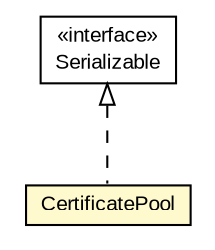#!/usr/local/bin/dot
#
# Class diagram 
# Generated by UMLGraph version R5_6-24-gf6e263 (http://www.umlgraph.org/)
#

digraph G {
	edge [fontname="arial",fontsize=10,labelfontname="arial",labelfontsize=10];
	node [fontname="arial",fontsize=10,shape=plaintext];
	nodesep=0.25;
	ranksep=0.5;
	// eu.europa.esig.dss.x509.CertificatePool
	c229509 [label=<<table title="eu.europa.esig.dss.x509.CertificatePool" border="0" cellborder="1" cellspacing="0" cellpadding="2" port="p" bgcolor="lemonChiffon" href="./CertificatePool.html">
		<tr><td><table border="0" cellspacing="0" cellpadding="1">
<tr><td align="center" balign="center"> CertificatePool </td></tr>
		</table></td></tr>
		</table>>, URL="./CertificatePool.html", fontname="arial", fontcolor="black", fontsize=10.0];
	//eu.europa.esig.dss.x509.CertificatePool implements java.io.Serializable
	c230257:p -> c229509:p [dir=back,arrowtail=empty,style=dashed];
	// java.io.Serializable
	c230257 [label=<<table title="java.io.Serializable" border="0" cellborder="1" cellspacing="0" cellpadding="2" port="p" href="http://java.sun.com/j2se/1.4.2/docs/api/java/io/Serializable.html">
		<tr><td><table border="0" cellspacing="0" cellpadding="1">
<tr><td align="center" balign="center"> &#171;interface&#187; </td></tr>
<tr><td align="center" balign="center"> Serializable </td></tr>
		</table></td></tr>
		</table>>, URL="http://java.sun.com/j2se/1.4.2/docs/api/java/io/Serializable.html", fontname="arial", fontcolor="black", fontsize=10.0];
}

